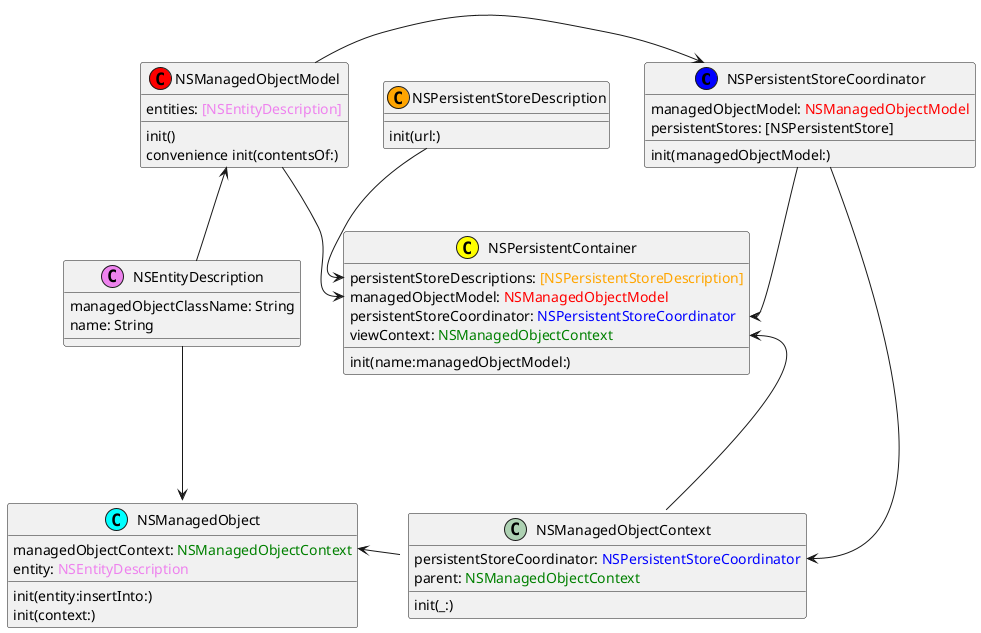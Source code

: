 @startuml Class Diagrams (https://plantuml.com/ru/class-diagram)
class NSPersistentStoreCoordinator <<(C, blue)>> {
    managedObjectModel: <color:red>NSManagedObjectModel</color>
    persistentStores: [NSPersistentStore]
    init(managedObjectModel:)
}
  class NSManagedObjectModel <<(C,red)>> {
    entities: <color:violet>[NSEntityDescription]</color>
    
    init()
    convenience init(contentsOf:)
}
class NSPersistentStoreDescription <<(C,orange)>>{
    init(url:)
}
class NSPersistentContainer <<(C,yellow)>> {
    persistentStoreDescriptions: <color:orange>[NSPersistentStoreDescription]</color>
    managedObjectModel: <color:red>NSManagedObjectModel</color>
    persistentStoreCoordinator: <color:blue>NSPersistentStoreCoordinator</color>
    viewContext: <color:green>NSManagedObjectContext</color>
    init(name:managedObjectModel:)
}
class NSManagedObjectContext {
    persistentStoreCoordinator: <color: blue>NSPersistentStoreCoordinator</color>
    parent: <color:green>NSManagedObjectContext</color>
    init(_:)
}
class NSManagedObject <<(C,cyan)>>{
    managedObjectContext: <color:green>NSManagedObjectContext</color>
    entity: <color:violet>NSEntityDescription</color>
    init(entity:insertInto:)
    init(context:)
}
class NSEntityDescription <<(C, violet)>>{
    managedObjectClassName: String
    name: String
}

NSManagedObjectModel -> NSPersistentContainer::managedObjectModel
NSManagedObjectModel -> NSPersistentStoreCoordinator
NSPersistentStoreCoordinator --> NSPersistentContainer::persistentStoreCoordinator
NSPersistentStoreCoordinator --> NSManagedObjectContext::persistentStoreCoordinator
NSPersistentStoreDescription --> NSPersistentContainer::persistentStoreDescriptions
NSPersistentContainer::viewContext <-- NSManagedObjectContext
NSManagedObjectContext -left--> NSManagedObject::managedObjectContext 
NSEntityDescription -down--> NSManagedObject
NSManagedObjectModel <-- NSEntityDescription

@enduml
